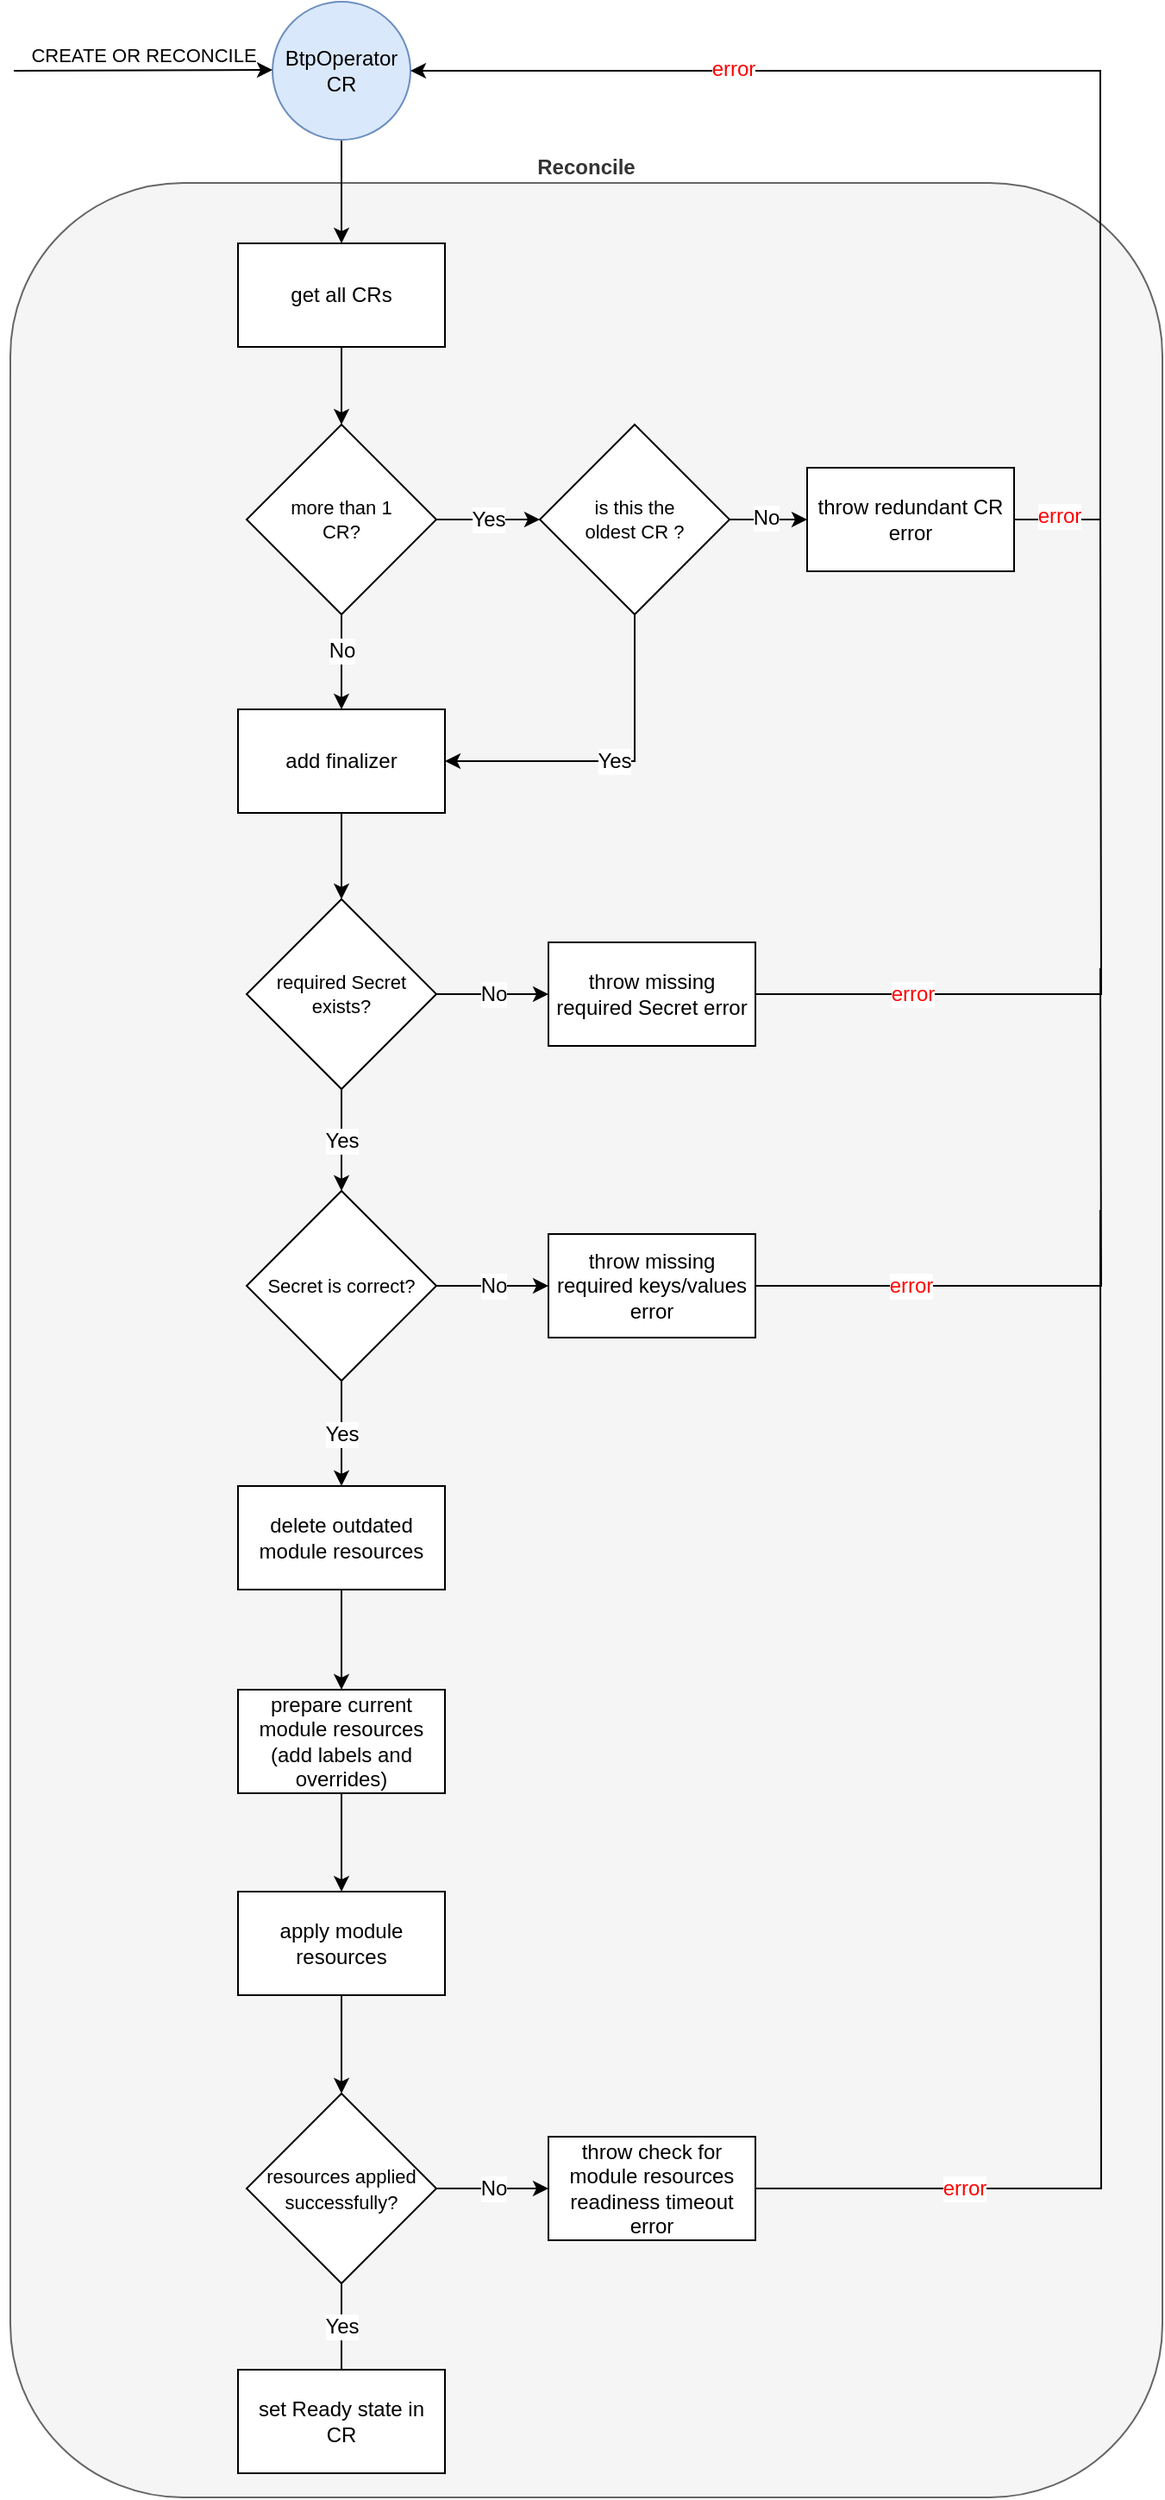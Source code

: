 <mxfile version="20.8.20" type="device"><diagram id="Cedq28v4Ll1XpMTqRwzR" name="Page-1"><mxGraphModel dx="1242" dy="795" grid="0" gridSize="10" guides="1" tooltips="1" connect="1" arrows="1" fold="1" page="0" pageScale="1" pageWidth="827" pageHeight="1169" math="0" shadow="0"><root><mxCell id="0"/><mxCell id="1" parent="0"/><mxCell id="KmrYZ1ML7-czw5vyhhB1-1" value="Reconcile" style="rounded=1;whiteSpace=wrap;html=1;fontColor=#333333;fillColor=#f5f5f5;strokeColor=#666666;labelPosition=center;verticalLabelPosition=top;align=center;verticalAlign=bottom;fontStyle=1" parent="1" vertex="1"><mxGeometry x="168" y="265" width="668" height="1341" as="geometry"/></mxCell><mxCell id="bJ7v0S9oUuR_FjYUKAjI-7" value="" style="edgeStyle=orthogonalEdgeStyle;rounded=0;orthogonalLoop=1;jettySize=auto;html=1;fontSize=12;" parent="1" source="bJ7v0S9oUuR_FjYUKAjI-1" target="bJ7v0S9oUuR_FjYUKAjI-5" edge="1"><mxGeometry relative="1" as="geometry"/></mxCell><mxCell id="bJ7v0S9oUuR_FjYUKAjI-1" value="BtpOperator CR" style="ellipse;whiteSpace=wrap;html=1;align=center;fillColor=#dae8fc;strokeColor=#6c8ebf;" parent="1" vertex="1"><mxGeometry x="320" y="160" width="80" height="80" as="geometry"/></mxCell><mxCell id="bJ7v0S9oUuR_FjYUKAjI-2" value="CREATE OR RECONCILE" style="endArrow=classic;html=1;rounded=0;labelPosition=center;verticalLabelPosition=top;align=center;verticalAlign=bottom;" parent="1" edge="1"><mxGeometry width="50" height="50" relative="1" as="geometry"><mxPoint x="170" y="200" as="sourcePoint"/><mxPoint x="320" y="199.5" as="targetPoint"/></mxGeometry></mxCell><mxCell id="bJ7v0S9oUuR_FjYUKAjI-10" value="" style="edgeStyle=orthogonalEdgeStyle;rounded=0;orthogonalLoop=1;jettySize=auto;html=1;fontSize=12;" parent="1" source="bJ7v0S9oUuR_FjYUKAjI-4" target="bJ7v0S9oUuR_FjYUKAjI-9" edge="1"><mxGeometry relative="1" as="geometry"/></mxCell><mxCell id="bJ7v0S9oUuR_FjYUKAjI-14" value="No" style="edgeLabel;html=1;align=center;verticalAlign=middle;resizable=0;points=[];fontSize=12;" parent="bJ7v0S9oUuR_FjYUKAjI-10" vertex="1" connectable="0"><mxGeometry x="-0.25" y="1" relative="1" as="geometry"><mxPoint x="-1" as="offset"/></mxGeometry></mxCell><mxCell id="bJ7v0S9oUuR_FjYUKAjI-16" value="Yes" style="edgeStyle=orthogonalEdgeStyle;rounded=0;orthogonalLoop=1;jettySize=auto;html=1;fontSize=12;" parent="1" source="bJ7v0S9oUuR_FjYUKAjI-4" target="bJ7v0S9oUuR_FjYUKAjI-15" edge="1"><mxGeometry relative="1" as="geometry"/></mxCell><mxCell id="bJ7v0S9oUuR_FjYUKAjI-4" value="more than 1 &lt;br style=&quot;font-size: 11px;&quot;&gt;CR?" style="rhombus;whiteSpace=wrap;html=1;fontSize=11;aspect=fixed;" parent="1" vertex="1"><mxGeometry x="305" y="405" width="110" height="110" as="geometry"/></mxCell><mxCell id="bJ7v0S9oUuR_FjYUKAjI-8" value="" style="edgeStyle=orthogonalEdgeStyle;rounded=0;orthogonalLoop=1;jettySize=auto;html=1;fontSize=12;" parent="1" source="bJ7v0S9oUuR_FjYUKAjI-5" target="bJ7v0S9oUuR_FjYUKAjI-4" edge="1"><mxGeometry relative="1" as="geometry"/></mxCell><mxCell id="bJ7v0S9oUuR_FjYUKAjI-5" value="get all CRs" style="rounded=0;whiteSpace=wrap;html=1;fontSize=12;" parent="1" vertex="1"><mxGeometry x="300" y="300" width="120" height="60" as="geometry"/></mxCell><mxCell id="bJ7v0S9oUuR_FjYUKAjI-31" value="" style="edgeStyle=orthogonalEdgeStyle;rounded=0;orthogonalLoop=1;jettySize=auto;html=1;fontSize=12;fontColor=#FF0000;" parent="1" source="bJ7v0S9oUuR_FjYUKAjI-9" target="bJ7v0S9oUuR_FjYUKAjI-30" edge="1"><mxGeometry relative="1" as="geometry"/></mxCell><mxCell id="bJ7v0S9oUuR_FjYUKAjI-9" value="add finalizer" style="whiteSpace=wrap;html=1;" parent="1" vertex="1"><mxGeometry x="300" y="570" width="120" height="60" as="geometry"/></mxCell><mxCell id="bJ7v0S9oUuR_FjYUKAjI-24" value="Yes" style="edgeStyle=orthogonalEdgeStyle;rounded=0;orthogonalLoop=1;jettySize=auto;html=1;exitX=0.5;exitY=1;exitDx=0;exitDy=0;entryX=1;entryY=0.5;entryDx=0;entryDy=0;fontSize=12;" parent="1" source="bJ7v0S9oUuR_FjYUKAjI-15" target="bJ7v0S9oUuR_FjYUKAjI-9" edge="1"><mxGeometry relative="1" as="geometry"/></mxCell><mxCell id="bJ7v0S9oUuR_FjYUKAjI-26" value="" style="edgeStyle=orthogonalEdgeStyle;rounded=0;orthogonalLoop=1;jettySize=auto;html=1;fontSize=12;" parent="1" source="bJ7v0S9oUuR_FjYUKAjI-15" target="bJ7v0S9oUuR_FjYUKAjI-25" edge="1"><mxGeometry relative="1" as="geometry"/></mxCell><mxCell id="bJ7v0S9oUuR_FjYUKAjI-27" value="No" style="edgeLabel;html=1;align=center;verticalAlign=middle;resizable=0;points=[];fontSize=12;" parent="bJ7v0S9oUuR_FjYUKAjI-26" vertex="1" connectable="0"><mxGeometry x="-0.067" y="1" relative="1" as="geometry"><mxPoint as="offset"/></mxGeometry></mxCell><mxCell id="bJ7v0S9oUuR_FjYUKAjI-15" value="is this the &lt;br style=&quot;font-size: 11px;&quot;&gt;oldest CR ?" style="rhombus;whiteSpace=wrap;html=1;aspect=fixed;fontSize=11;" parent="1" vertex="1"><mxGeometry x="475" y="405" width="110" height="110" as="geometry"/></mxCell><mxCell id="bJ7v0S9oUuR_FjYUKAjI-28" style="edgeStyle=orthogonalEdgeStyle;rounded=0;orthogonalLoop=1;jettySize=auto;html=1;exitX=1;exitY=0.5;exitDx=0;exitDy=0;entryX=1;entryY=0.5;entryDx=0;entryDy=0;fontSize=12;" parent="1" source="bJ7v0S9oUuR_FjYUKAjI-25" target="bJ7v0S9oUuR_FjYUKAjI-1" edge="1"><mxGeometry relative="1" as="geometry"><Array as="points"><mxPoint x="800" y="460"/><mxPoint x="800" y="200"/></Array></mxGeometry></mxCell><mxCell id="bJ7v0S9oUuR_FjYUKAjI-29" value="&lt;font color=&quot;#ff0000&quot;&gt;error&lt;/font&gt;" style="edgeLabel;html=1;align=center;verticalAlign=middle;resizable=0;points=[];fontSize=12;" parent="bJ7v0S9oUuR_FjYUKAjI-28" vertex="1" connectable="0"><mxGeometry x="0.474" y="-1" relative="1" as="geometry"><mxPoint as="offset"/></mxGeometry></mxCell><mxCell id="bJ7v0S9oUuR_FjYUKAjI-36" value="&lt;font color=&quot;#ff0000&quot;&gt;error&lt;/font&gt;" style="edgeLabel;html=1;align=center;verticalAlign=middle;resizable=0;points=[];fontSize=12;fontColor=#000000;" parent="bJ7v0S9oUuR_FjYUKAjI-28" vertex="1" connectable="0"><mxGeometry x="-0.91" y="2" relative="1" as="geometry"><mxPoint x="-6" as="offset"/></mxGeometry></mxCell><mxCell id="bJ7v0S9oUuR_FjYUKAjI-25" value="throw redundant CR error" style="whiteSpace=wrap;html=1;" parent="1" vertex="1"><mxGeometry x="630" y="430" width="120" height="60" as="geometry"/></mxCell><mxCell id="bJ7v0S9oUuR_FjYUKAjI-38" value="No" style="edgeStyle=orthogonalEdgeStyle;rounded=0;orthogonalLoop=1;jettySize=auto;html=1;fontSize=12;fontColor=#000000;endArrow=classic;endFill=1;" parent="1" source="bJ7v0S9oUuR_FjYUKAjI-30" target="bJ7v0S9oUuR_FjYUKAjI-37" edge="1"><mxGeometry relative="1" as="geometry"/></mxCell><mxCell id="bJ7v0S9oUuR_FjYUKAjI-42" value="Yes" style="edgeStyle=orthogonalEdgeStyle;rounded=0;orthogonalLoop=1;jettySize=auto;html=1;fontSize=12;fontColor=#000000;endArrow=classic;endFill=1;" parent="1" source="bJ7v0S9oUuR_FjYUKAjI-30" target="bJ7v0S9oUuR_FjYUKAjI-41" edge="1"><mxGeometry relative="1" as="geometry"/></mxCell><mxCell id="bJ7v0S9oUuR_FjYUKAjI-30" value="required Secret exists?" style="rhombus;whiteSpace=wrap;html=1;aspect=fixed;fontSize=11;" parent="1" vertex="1"><mxGeometry x="305" y="680" width="110" height="110" as="geometry"/></mxCell><mxCell id="bJ7v0S9oUuR_FjYUKAjI-39" value="" style="edgeStyle=orthogonalEdgeStyle;rounded=0;orthogonalLoop=1;jettySize=auto;html=1;fontSize=12;fontColor=#FF0000;endArrow=none;endFill=0;" parent="1" source="bJ7v0S9oUuR_FjYUKAjI-37" edge="1"><mxGeometry relative="1" as="geometry"><mxPoint x="800" y="460" as="targetPoint"/></mxGeometry></mxCell><mxCell id="bJ7v0S9oUuR_FjYUKAjI-40" value="error" style="edgeLabel;html=1;align=center;verticalAlign=middle;resizable=0;points=[];fontSize=12;fontColor=#FF0000;" parent="bJ7v0S9oUuR_FjYUKAjI-39" vertex="1" connectable="0"><mxGeometry x="-0.585" y="2" relative="1" as="geometry"><mxPoint x="-8" y="2" as="offset"/></mxGeometry></mxCell><mxCell id="bJ7v0S9oUuR_FjYUKAjI-37" value="throw missing required Secret error" style="whiteSpace=wrap;html=1;" parent="1" vertex="1"><mxGeometry x="480" y="705" width="120" height="60" as="geometry"/></mxCell><mxCell id="bJ7v0S9oUuR_FjYUKAjI-45" value="No" style="edgeStyle=orthogonalEdgeStyle;rounded=0;orthogonalLoop=1;jettySize=auto;html=1;fontSize=12;fontColor=#000000;endArrow=classic;endFill=1;" parent="1" source="bJ7v0S9oUuR_FjYUKAjI-41" target="bJ7v0S9oUuR_FjYUKAjI-44" edge="1"><mxGeometry relative="1" as="geometry"/></mxCell><mxCell id="bJ7v0S9oUuR_FjYUKAjI-49" value="Yes" style="edgeStyle=orthogonalEdgeStyle;rounded=0;orthogonalLoop=1;jettySize=auto;html=1;fontSize=12;fontColor=#000000;endArrow=classic;endFill=1;" parent="1" source="bJ7v0S9oUuR_FjYUKAjI-41" target="bJ7v0S9oUuR_FjYUKAjI-48" edge="1"><mxGeometry relative="1" as="geometry"/></mxCell><mxCell id="bJ7v0S9oUuR_FjYUKAjI-41" value="Secret is correct?" style="rhombus;whiteSpace=wrap;html=1;aspect=fixed;fontSize=11;" parent="1" vertex="1"><mxGeometry x="305" y="849" width="110" height="110" as="geometry"/></mxCell><mxCell id="bJ7v0S9oUuR_FjYUKAjI-46" value="" style="edgeStyle=orthogonalEdgeStyle;rounded=0;orthogonalLoop=1;jettySize=auto;html=1;fontSize=12;fontColor=#000000;endArrow=none;endFill=0;" parent="1" source="bJ7v0S9oUuR_FjYUKAjI-44" edge="1"><mxGeometry relative="1" as="geometry"><mxPoint x="800" y="720" as="targetPoint"/></mxGeometry></mxCell><mxCell id="bJ7v0S9oUuR_FjYUKAjI-47" value="error" style="edgeLabel;html=1;align=center;verticalAlign=middle;resizable=0;points=[];fontSize=12;fontColor=#FF0000;" parent="bJ7v0S9oUuR_FjYUKAjI-46" vertex="1" connectable="0"><mxGeometry x="-0.45" y="1" relative="1" as="geometry"><mxPoint x="-16" y="1" as="offset"/></mxGeometry></mxCell><mxCell id="bJ7v0S9oUuR_FjYUKAjI-44" value="throw missing required keys/values error" style="whiteSpace=wrap;html=1;" parent="1" vertex="1"><mxGeometry x="480" y="874" width="120" height="60" as="geometry"/></mxCell><mxCell id="bJ7v0S9oUuR_FjYUKAjI-51" value="" style="edgeStyle=orthogonalEdgeStyle;rounded=0;orthogonalLoop=1;jettySize=auto;html=1;fontSize=12;fontColor=#000000;endArrow=classic;endFill=1;" parent="1" source="bJ7v0S9oUuR_FjYUKAjI-48" target="bJ7v0S9oUuR_FjYUKAjI-50" edge="1"><mxGeometry relative="1" as="geometry"/></mxCell><mxCell id="bJ7v0S9oUuR_FjYUKAjI-48" value="delete outdated module resources" style="whiteSpace=wrap;html=1;" parent="1" vertex="1"><mxGeometry x="300" y="1020" width="120" height="60" as="geometry"/></mxCell><mxCell id="OnOha_oYimixfrr4uWvl-2" value="" style="edgeStyle=orthogonalEdgeStyle;rounded=0;orthogonalLoop=1;jettySize=auto;html=1;" parent="1" source="bJ7v0S9oUuR_FjYUKAjI-50" target="OnOha_oYimixfrr4uWvl-1" edge="1"><mxGeometry relative="1" as="geometry"/></mxCell><mxCell id="bJ7v0S9oUuR_FjYUKAjI-50" value="prepare current module resources (add labels and overrides)" style="whiteSpace=wrap;html=1;" parent="1" vertex="1"><mxGeometry x="300" y="1138" width="120" height="60" as="geometry"/></mxCell><mxCell id="bJ7v0S9oUuR_FjYUKAjI-56" value="No" style="edgeStyle=orthogonalEdgeStyle;rounded=0;orthogonalLoop=1;jettySize=auto;html=1;fontSize=12;fontColor=#000000;endArrow=classic;endFill=1;" parent="1" source="bJ7v0S9oUuR_FjYUKAjI-52" target="bJ7v0S9oUuR_FjYUKAjI-55" edge="1"><mxGeometry relative="1" as="geometry"/></mxCell><mxCell id="bJ7v0S9oUuR_FjYUKAjI-59" value="Yes" style="edgeStyle=orthogonalEdgeStyle;rounded=0;orthogonalLoop=1;jettySize=auto;html=1;fontSize=12;fontColor=#000000;endArrow=none;endFill=0;" parent="1" source="bJ7v0S9oUuR_FjYUKAjI-52" target="bJ7v0S9oUuR_FjYUKAjI-58" edge="1"><mxGeometry relative="1" as="geometry"/></mxCell><mxCell id="bJ7v0S9oUuR_FjYUKAjI-52" value="&lt;font style=&quot;font-size: 11px;&quot;&gt;resources applied successfully?&lt;/font&gt;" style="rhombus;whiteSpace=wrap;html=1;aspect=fixed;" parent="1" vertex="1"><mxGeometry x="305" y="1372" width="110" height="110" as="geometry"/></mxCell><mxCell id="bJ7v0S9oUuR_FjYUKAjI-57" value="error" style="edgeStyle=orthogonalEdgeStyle;rounded=0;orthogonalLoop=1;jettySize=auto;html=1;fontSize=12;fontColor=#FF0000;endArrow=none;endFill=0;labelBackgroundColor=default;" parent="1" source="bJ7v0S9oUuR_FjYUKAjI-55" edge="1"><mxGeometry x="-0.685" relative="1" as="geometry"><mxPoint x="800" y="860" as="targetPoint"/><mxPoint as="offset"/></mxGeometry></mxCell><mxCell id="bJ7v0S9oUuR_FjYUKAjI-55" value="throw check for module resources readiness timeout error" style="whiteSpace=wrap;html=1;" parent="1" vertex="1"><mxGeometry x="480" y="1397" width="120" height="60" as="geometry"/></mxCell><mxCell id="bJ7v0S9oUuR_FjYUKAjI-58" value="set Ready state in&lt;br&gt;CR" style="whiteSpace=wrap;html=1;" parent="1" vertex="1"><mxGeometry x="300" y="1532" width="120" height="60" as="geometry"/></mxCell><mxCell id="OnOha_oYimixfrr4uWvl-3" style="edgeStyle=orthogonalEdgeStyle;rounded=0;orthogonalLoop=1;jettySize=auto;html=1;exitX=0.5;exitY=1;exitDx=0;exitDy=0;entryX=0.5;entryY=0;entryDx=0;entryDy=0;" parent="1" source="OnOha_oYimixfrr4uWvl-1" target="bJ7v0S9oUuR_FjYUKAjI-52" edge="1"><mxGeometry relative="1" as="geometry"/></mxCell><mxCell id="OnOha_oYimixfrr4uWvl-1" value="apply module resources" style="whiteSpace=wrap;html=1;" parent="1" vertex="1"><mxGeometry x="300" y="1255" width="120" height="60" as="geometry"/></mxCell></root></mxGraphModel></diagram></mxfile>